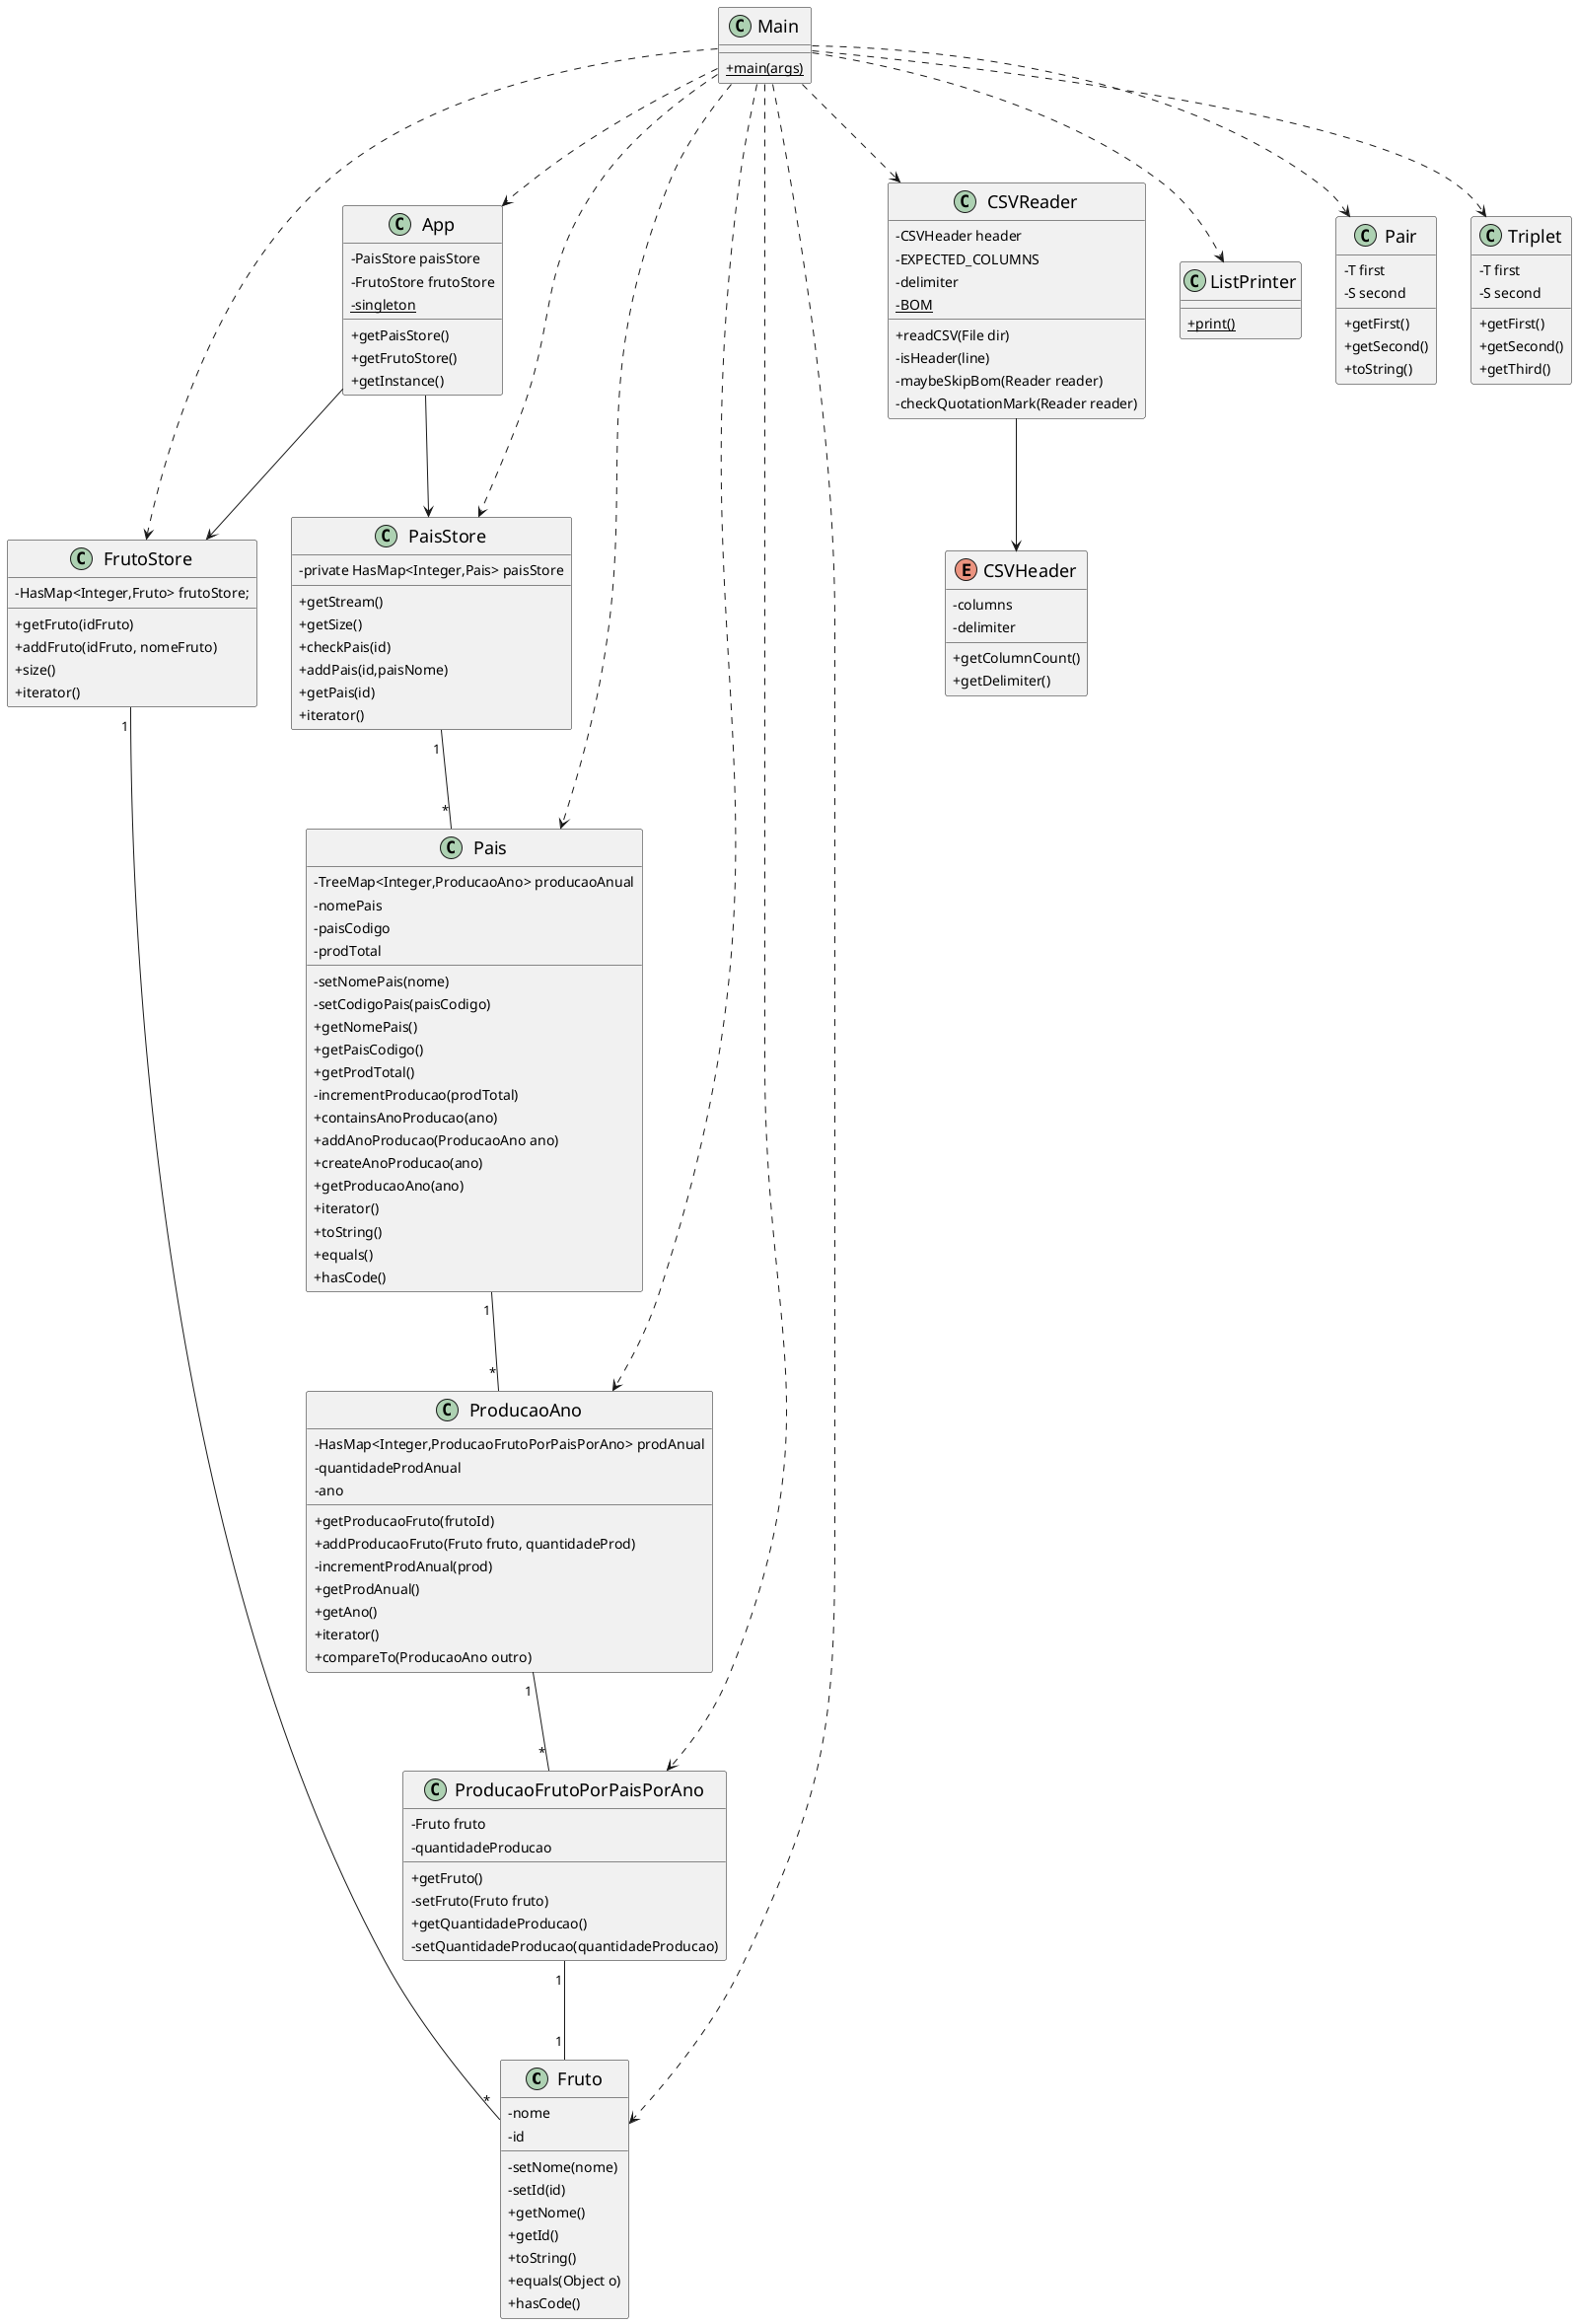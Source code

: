 @startuml
'https://plantuml.com/class-diagram

skinparam classAttributeIconSize 0
skinparam padding 2
skinparam ranksep 100
skinparam classFontSize 18


'2- ADICIONAR , VERIFICAR PASSAGEM DE ATRIBUTOS SE IDENTIFICO INTEGER STRING OBJETOS ETC DENTRO DOS PARENTESIS


class Fruto
{
    -nome
    -id
    -setNome(nome)
    -setId(id)
    +getNome()
    +getId()
    +toString()
    +equals(Object o)
    +hasCode()
}

class FrutoStore
{
    -HasMap<Integer,Fruto> frutoStore;
    +getFruto(idFruto)
    +addFruto(idFruto, nomeFruto)
    +size()
    +iterator()
}

class Pais
{
    -TreeMap<Integer,ProducaoAno> producaoAnual
    -nomePais
    -paisCodigo
    -prodTotal
    -setNomePais(nome)
    -setCodigoPais(paisCodigo)
    +getNomePais()
    +getPaisCodigo()
    +getProdTotal()
    -incrementProducao(prodTotal)
    +containsAnoProducao(ano)
    +addAnoProducao(ProducaoAno ano)
    +createAnoProducao(ano)
    +getProducaoAno(ano)
    +iterator()
    +toString()
    +equals()
    +hasCode()
}

class PaisStore
{
    -private HasMap<Integer,Pais> paisStore
    +getStream()
    +getSize()
    +checkPais(id)
    +addPais(id,paisNome)
    +getPais(id)
    +iterator()
}

class ProducaoAno
{
    -HasMap<Integer,ProducaoFrutoPorPaisPorAno> prodAnual
    -quantidadeProdAnual
    -ano
    +getProducaoFruto(frutoId)
    +addProducaoFruto(Fruto fruto, quantidadeProd)
    -incrementProdAnual(prod)
    +getProdAnual()
    +getAno()
    +iterator()
    +compareTo(ProducaoAno outro)
}

class ProducaoFrutoPorPaisPorAno
{
    -Fruto fruto
    -quantidadeProducao
    +getFruto()
    -setFruto(Fruto fruto)
    +getQuantidadeProducao()
    -setQuantidadeProducao(quantidadeProducao)
}

class CSVReader
{
    -CSVHeader header
    -EXPECTED_COLUMNS
    -delimiter
    -{static}BOM
    +readCSV(File dir)
    -isHeader(line)
    -maybeSkipBom(Reader reader)
    -checkQuotationMark(Reader reader)
}

enum CSVHeader
{
    -columns
    -delimiter
    +getColumnCount()
    +getDelimiter()
}

class ListPrinter
{
    +{static}print()
}

class Pair
{
    -T first
    -S second
    +getFirst()
    +getSecond()
    +toString()
}

class Triplet
{
    -T first
    -S second
    +getFirst()
    +getSecond()
    +getThird()
}

class App
{
    -PaisStore paisStore
    -FrutoStore frutoStore
    +getPaisStore()
    +getFrutoStore()
    -{static}singleton
    +getInstance()
}

class Main
{
    +{static}main(args)
}

PaisStore "1" -- "*" Pais
Pais "1" -- "*" ProducaoAno
ProducaoAno "1" -- "*" ProducaoFrutoPorPaisPorAno
ProducaoFrutoPorPaisPorAno "1" -- "1" Fruto
FrutoStore "1" -- "*" Fruto
Main ..> Pais
Main ..> PaisStore
Main ..> ProducaoAno
Main ..> ProducaoFrutoPorPaisPorAno
Main ..> FrutoStore
Main ..>Fruto
Main ..> App
Main ..> CSVReader
Main ..> ListPrinter
Main ..> Pair
Main ..> Triplet
App --> PaisStore
App --> FrutoStore
CSVReader --> CSVHeader


@enduml